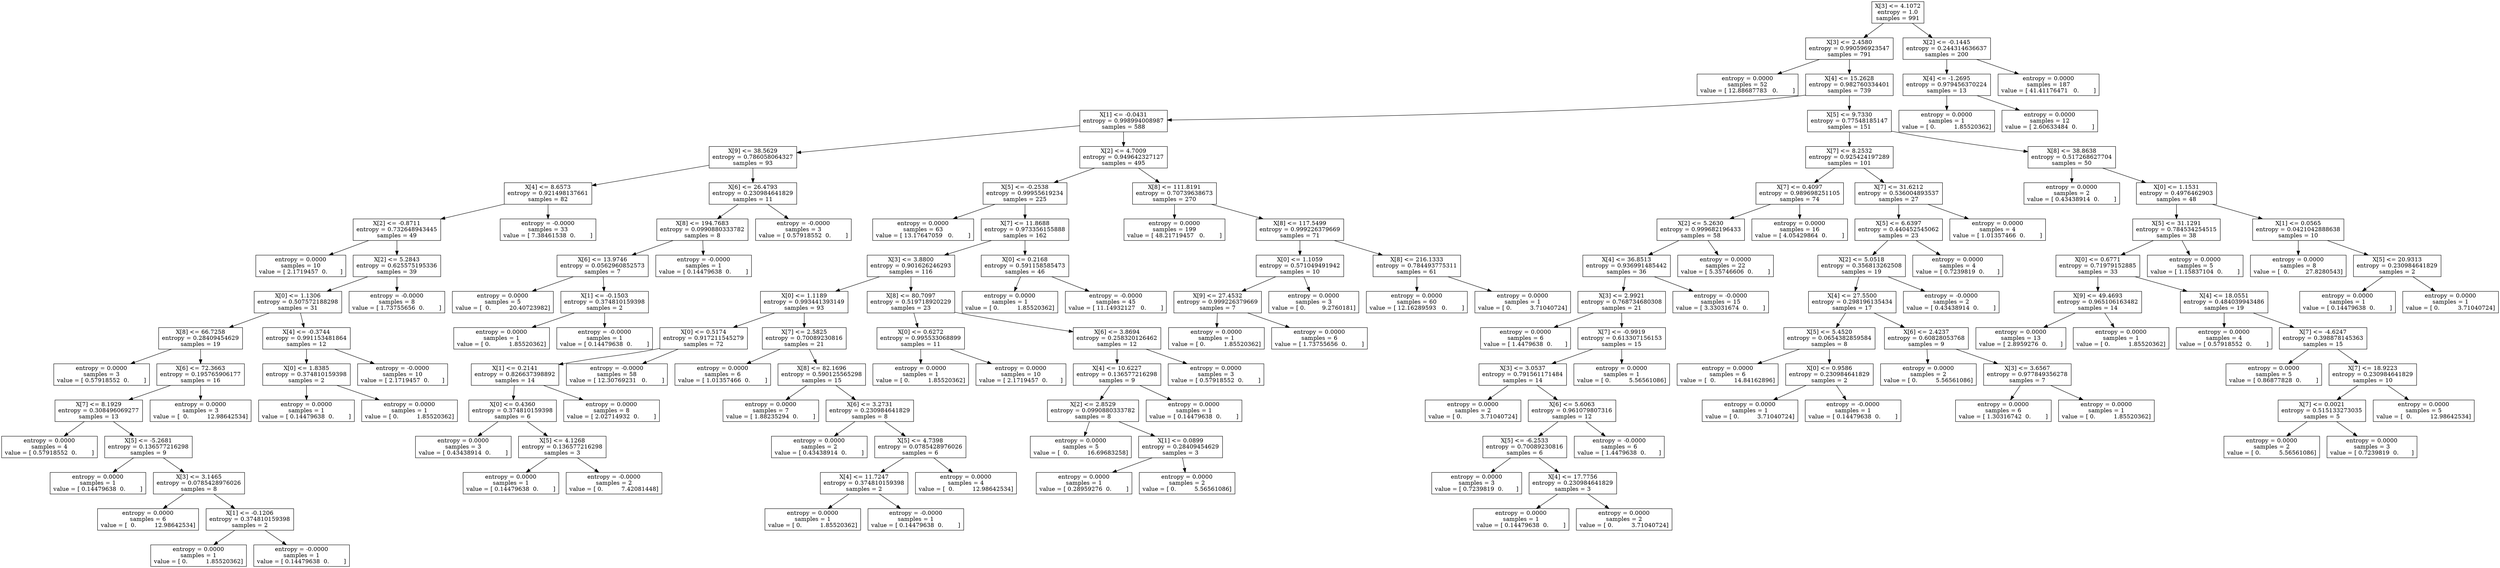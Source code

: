 digraph Tree {
0 [label="X[3] <= 4.1072\nentropy = 1.0\nsamples = 991", shape="box"] ;
1 [label="X[3] <= 2.4580\nentropy = 0.990596923547\nsamples = 791", shape="box"] ;
0 -> 1 ;
2 [label="entropy = 0.0000\nsamples = 52\nvalue = [ 12.88687783   0.        ]", shape="box"] ;
1 -> 2 ;
3 [label="X[4] <= 15.2628\nentropy = 0.982760334401\nsamples = 739", shape="box"] ;
1 -> 3 ;
4 [label="X[1] <= -0.0431\nentropy = 0.998994008987\nsamples = 588", shape="box"] ;
3 -> 4 ;
5 [label="X[9] <= 38.5629\nentropy = 0.786058064327\nsamples = 93", shape="box"] ;
4 -> 5 ;
6 [label="X[4] <= 8.6573\nentropy = 0.921498137661\nsamples = 82", shape="box"] ;
5 -> 6 ;
7 [label="X[2] <= -0.8711\nentropy = 0.732648943445\nsamples = 49", shape="box"] ;
6 -> 7 ;
8 [label="entropy = 0.0000\nsamples = 10\nvalue = [ 2.1719457  0.       ]", shape="box"] ;
7 -> 8 ;
9 [label="X[2] <= 5.2843\nentropy = 0.625575195336\nsamples = 39", shape="box"] ;
7 -> 9 ;
10 [label="X[0] <= 1.1306\nentropy = 0.507572188298\nsamples = 31", shape="box"] ;
9 -> 10 ;
11 [label="X[8] <= 66.7258\nentropy = 0.28409454629\nsamples = 19", shape="box"] ;
10 -> 11 ;
12 [label="entropy = 0.0000\nsamples = 3\nvalue = [ 0.57918552  0.        ]", shape="box"] ;
11 -> 12 ;
13 [label="X[6] <= 72.3663\nentropy = 0.195765906177\nsamples = 16", shape="box"] ;
11 -> 13 ;
14 [label="X[7] <= 8.1929\nentropy = 0.308496069277\nsamples = 13", shape="box"] ;
13 -> 14 ;
15 [label="entropy = 0.0000\nsamples = 4\nvalue = [ 0.57918552  0.        ]", shape="box"] ;
14 -> 15 ;
16 [label="X[5] <= -5.2681\nentropy = 0.136577216298\nsamples = 9", shape="box"] ;
14 -> 16 ;
17 [label="entropy = 0.0000\nsamples = 1\nvalue = [ 0.14479638  0.        ]", shape="box"] ;
16 -> 17 ;
18 [label="X[3] <= 3.1465\nentropy = 0.0785428976026\nsamples = 8", shape="box"] ;
16 -> 18 ;
19 [label="entropy = 0.0000\nsamples = 6\nvalue = [  0.          12.98642534]", shape="box"] ;
18 -> 19 ;
20 [label="X[1] <= -0.1206\nentropy = 0.374810159398\nsamples = 2", shape="box"] ;
18 -> 20 ;
21 [label="entropy = 0.0000\nsamples = 1\nvalue = [ 0.          1.85520362]", shape="box"] ;
20 -> 21 ;
22 [label="entropy = -0.0000\nsamples = 1\nvalue = [ 0.14479638  0.        ]", shape="box"] ;
20 -> 22 ;
23 [label="entropy = 0.0000\nsamples = 3\nvalue = [  0.          12.98642534]", shape="box"] ;
13 -> 23 ;
24 [label="X[4] <= -0.3744\nentropy = 0.991153481864\nsamples = 12", shape="box"] ;
10 -> 24 ;
25 [label="X[0] <= 1.8385\nentropy = 0.374810159398\nsamples = 2", shape="box"] ;
24 -> 25 ;
26 [label="entropy = 0.0000\nsamples = 1\nvalue = [ 0.14479638  0.        ]", shape="box"] ;
25 -> 26 ;
27 [label="entropy = 0.0000\nsamples = 1\nvalue = [ 0.          1.85520362]", shape="box"] ;
25 -> 27 ;
28 [label="entropy = -0.0000\nsamples = 10\nvalue = [ 2.1719457  0.       ]", shape="box"] ;
24 -> 28 ;
29 [label="entropy = -0.0000\nsamples = 8\nvalue = [ 1.73755656  0.        ]", shape="box"] ;
9 -> 29 ;
30 [label="entropy = -0.0000\nsamples = 33\nvalue = [ 7.38461538  0.        ]", shape="box"] ;
6 -> 30 ;
31 [label="X[6] <= 26.4793\nentropy = 0.230984641829\nsamples = 11", shape="box"] ;
5 -> 31 ;
32 [label="X[8] <= 194.7683\nentropy = 0.0990880333782\nsamples = 8", shape="box"] ;
31 -> 32 ;
33 [label="X[6] <= 13.9746\nentropy = 0.0562960852573\nsamples = 7", shape="box"] ;
32 -> 33 ;
34 [label="entropy = 0.0000\nsamples = 5\nvalue = [  0.          20.40723982]", shape="box"] ;
33 -> 34 ;
35 [label="X[1] <= -0.1503\nentropy = 0.374810159398\nsamples = 2", shape="box"] ;
33 -> 35 ;
36 [label="entropy = 0.0000\nsamples = 1\nvalue = [ 0.          1.85520362]", shape="box"] ;
35 -> 36 ;
37 [label="entropy = -0.0000\nsamples = 1\nvalue = [ 0.14479638  0.        ]", shape="box"] ;
35 -> 37 ;
38 [label="entropy = -0.0000\nsamples = 1\nvalue = [ 0.14479638  0.        ]", shape="box"] ;
32 -> 38 ;
39 [label="entropy = -0.0000\nsamples = 3\nvalue = [ 0.57918552  0.        ]", shape="box"] ;
31 -> 39 ;
40 [label="X[2] <= 4.7009\nentropy = 0.949642327127\nsamples = 495", shape="box"] ;
4 -> 40 ;
41 [label="X[5] <= -0.2538\nentropy = 0.99955619234\nsamples = 225", shape="box"] ;
40 -> 41 ;
42 [label="entropy = 0.0000\nsamples = 63\nvalue = [ 13.17647059   0.        ]", shape="box"] ;
41 -> 42 ;
43 [label="X[7] <= 11.8688\nentropy = 0.973356155888\nsamples = 162", shape="box"] ;
41 -> 43 ;
44 [label="X[3] <= 3.8800\nentropy = 0.901626246293\nsamples = 116", shape="box"] ;
43 -> 44 ;
45 [label="X[0] <= 1.1189\nentropy = 0.993441393149\nsamples = 93", shape="box"] ;
44 -> 45 ;
46 [label="X[0] <= 0.5174\nentropy = 0.917211545279\nsamples = 72", shape="box"] ;
45 -> 46 ;
47 [label="X[1] <= 0.2141\nentropy = 0.826637398892\nsamples = 14", shape="box"] ;
46 -> 47 ;
48 [label="X[0] <= 0.4360\nentropy = 0.374810159398\nsamples = 6", shape="box"] ;
47 -> 48 ;
49 [label="entropy = 0.0000\nsamples = 3\nvalue = [ 0.43438914  0.        ]", shape="box"] ;
48 -> 49 ;
50 [label="X[5] <= 4.1268\nentropy = 0.136577216298\nsamples = 3", shape="box"] ;
48 -> 50 ;
51 [label="entropy = 0.0000\nsamples = 1\nvalue = [ 0.14479638  0.        ]", shape="box"] ;
50 -> 51 ;
52 [label="entropy = -0.0000\nsamples = 2\nvalue = [ 0.          7.42081448]", shape="box"] ;
50 -> 52 ;
53 [label="entropy = 0.0000\nsamples = 8\nvalue = [ 2.02714932  0.        ]", shape="box"] ;
47 -> 53 ;
54 [label="entropy = -0.0000\nsamples = 58\nvalue = [ 12.30769231   0.        ]", shape="box"] ;
46 -> 54 ;
55 [label="X[7] <= 2.5825\nentropy = 0.70089230816\nsamples = 21", shape="box"] ;
45 -> 55 ;
56 [label="entropy = 0.0000\nsamples = 6\nvalue = [ 1.01357466  0.        ]", shape="box"] ;
55 -> 56 ;
57 [label="X[8] <= 82.1696\nentropy = 0.590125565298\nsamples = 15", shape="box"] ;
55 -> 57 ;
58 [label="entropy = 0.0000\nsamples = 7\nvalue = [ 1.88235294  0.        ]", shape="box"] ;
57 -> 58 ;
59 [label="X[6] <= 3.2731\nentropy = 0.230984641829\nsamples = 8", shape="box"] ;
57 -> 59 ;
60 [label="entropy = 0.0000\nsamples = 2\nvalue = [ 0.43438914  0.        ]", shape="box"] ;
59 -> 60 ;
61 [label="X[5] <= 4.7398\nentropy = 0.0785428976026\nsamples = 6", shape="box"] ;
59 -> 61 ;
62 [label="X[4] <= 11.7247\nentropy = 0.374810159398\nsamples = 2", shape="box"] ;
61 -> 62 ;
63 [label="entropy = 0.0000\nsamples = 1\nvalue = [ 0.          1.85520362]", shape="box"] ;
62 -> 63 ;
64 [label="entropy = -0.0000\nsamples = 1\nvalue = [ 0.14479638  0.        ]", shape="box"] ;
62 -> 64 ;
65 [label="entropy = 0.0000\nsamples = 4\nvalue = [  0.          12.98642534]", shape="box"] ;
61 -> 65 ;
66 [label="X[8] <= 80.7097\nentropy = 0.519718920229\nsamples = 23", shape="box"] ;
44 -> 66 ;
67 [label="X[0] <= 0.6272\nentropy = 0.995533068899\nsamples = 11", shape="box"] ;
66 -> 67 ;
68 [label="entropy = 0.0000\nsamples = 1\nvalue = [ 0.          1.85520362]", shape="box"] ;
67 -> 68 ;
69 [label="entropy = 0.0000\nsamples = 10\nvalue = [ 2.1719457  0.       ]", shape="box"] ;
67 -> 69 ;
70 [label="X[6] <= 3.8694\nentropy = 0.258320126462\nsamples = 12", shape="box"] ;
66 -> 70 ;
71 [label="X[4] <= 10.6227\nentropy = 0.136577216298\nsamples = 9", shape="box"] ;
70 -> 71 ;
72 [label="X[2] <= 2.8529\nentropy = 0.0990880333782\nsamples = 8", shape="box"] ;
71 -> 72 ;
73 [label="entropy = 0.0000\nsamples = 5\nvalue = [  0.          16.69683258]", shape="box"] ;
72 -> 73 ;
74 [label="X[1] <= 0.0899\nentropy = 0.28409454629\nsamples = 3", shape="box"] ;
72 -> 74 ;
75 [label="entropy = 0.0000\nsamples = 1\nvalue = [ 0.28959276  0.        ]", shape="box"] ;
74 -> 75 ;
76 [label="entropy = 0.0000\nsamples = 2\nvalue = [ 0.          5.56561086]", shape="box"] ;
74 -> 76 ;
77 [label="entropy = 0.0000\nsamples = 1\nvalue = [ 0.14479638  0.        ]", shape="box"] ;
71 -> 77 ;
78 [label="entropy = 0.0000\nsamples = 3\nvalue = [ 0.57918552  0.        ]", shape="box"] ;
70 -> 78 ;
79 [label="X[0] <= 0.2168\nentropy = 0.591158585473\nsamples = 46", shape="box"] ;
43 -> 79 ;
80 [label="entropy = 0.0000\nsamples = 1\nvalue = [ 0.          1.85520362]", shape="box"] ;
79 -> 80 ;
81 [label="entropy = -0.0000\nsamples = 45\nvalue = [ 11.14932127   0.        ]", shape="box"] ;
79 -> 81 ;
82 [label="X[8] <= 111.8191\nentropy = 0.70739638673\nsamples = 270", shape="box"] ;
40 -> 82 ;
83 [label="entropy = 0.0000\nsamples = 199\nvalue = [ 48.21719457   0.        ]", shape="box"] ;
82 -> 83 ;
84 [label="X[8] <= 117.5499\nentropy = 0.999226379669\nsamples = 71", shape="box"] ;
82 -> 84 ;
85 [label="X[0] <= 1.1059\nentropy = 0.571049491942\nsamples = 10", shape="box"] ;
84 -> 85 ;
86 [label="X[9] <= 27.4532\nentropy = 0.999226379669\nsamples = 7", shape="box"] ;
85 -> 86 ;
87 [label="entropy = 0.0000\nsamples = 1\nvalue = [ 0.          1.85520362]", shape="box"] ;
86 -> 87 ;
88 [label="entropy = 0.0000\nsamples = 6\nvalue = [ 1.73755656  0.        ]", shape="box"] ;
86 -> 88 ;
89 [label="entropy = 0.0000\nsamples = 3\nvalue = [ 0.         9.2760181]", shape="box"] ;
85 -> 89 ;
90 [label="X[8] <= 216.1333\nentropy = 0.784493775311\nsamples = 61", shape="box"] ;
84 -> 90 ;
91 [label="entropy = 0.0000\nsamples = 60\nvalue = [ 12.16289593   0.        ]", shape="box"] ;
90 -> 91 ;
92 [label="entropy = 0.0000\nsamples = 1\nvalue = [ 0.          3.71040724]", shape="box"] ;
90 -> 92 ;
93 [label="X[5] <= 9.7330\nentropy = 0.77548185147\nsamples = 151", shape="box"] ;
3 -> 93 ;
94 [label="X[7] <= 8.2532\nentropy = 0.925424197289\nsamples = 101", shape="box"] ;
93 -> 94 ;
95 [label="X[7] <= 0.4097\nentropy = 0.989698251105\nsamples = 74", shape="box"] ;
94 -> 95 ;
96 [label="X[2] <= 5.2630\nentropy = 0.999682196433\nsamples = 58", shape="box"] ;
95 -> 96 ;
97 [label="X[4] <= 36.8513\nentropy = 0.936991485442\nsamples = 36", shape="box"] ;
96 -> 97 ;
98 [label="X[3] <= 2.9921\nentropy = 0.768734680308\nsamples = 21", shape="box"] ;
97 -> 98 ;
99 [label="entropy = 0.0000\nsamples = 6\nvalue = [ 1.4479638  0.       ]", shape="box"] ;
98 -> 99 ;
100 [label="X[7] <= -0.9919\nentropy = 0.613307156153\nsamples = 15", shape="box"] ;
98 -> 100 ;
101 [label="X[3] <= 3.0537\nentropy = 0.791561171484\nsamples = 14", shape="box"] ;
100 -> 101 ;
102 [label="entropy = 0.0000\nsamples = 2\nvalue = [ 0.          3.71040724]", shape="box"] ;
101 -> 102 ;
103 [label="X[6] <= 5.6063\nentropy = 0.961079807316\nsamples = 12", shape="box"] ;
101 -> 103 ;
104 [label="X[5] <= -6.2533\nentropy = 0.70089230816\nsamples = 6", shape="box"] ;
103 -> 104 ;
105 [label="entropy = 0.0000\nsamples = 3\nvalue = [ 0.7239819  0.       ]", shape="box"] ;
104 -> 105 ;
106 [label="X[4] <= 17.7756\nentropy = 0.230984641829\nsamples = 3", shape="box"] ;
104 -> 106 ;
107 [label="entropy = 0.0000\nsamples = 1\nvalue = [ 0.14479638  0.        ]", shape="box"] ;
106 -> 107 ;
108 [label="entropy = 0.0000\nsamples = 2\nvalue = [ 0.          3.71040724]", shape="box"] ;
106 -> 108 ;
109 [label="entropy = -0.0000\nsamples = 6\nvalue = [ 1.4479638  0.       ]", shape="box"] ;
103 -> 109 ;
110 [label="entropy = 0.0000\nsamples = 1\nvalue = [ 0.          5.56561086]", shape="box"] ;
100 -> 110 ;
111 [label="entropy = -0.0000\nsamples = 15\nvalue = [ 3.33031674  0.        ]", shape="box"] ;
97 -> 111 ;
112 [label="entropy = 0.0000\nsamples = 22\nvalue = [ 5.35746606  0.        ]", shape="box"] ;
96 -> 112 ;
113 [label="entropy = 0.0000\nsamples = 16\nvalue = [ 4.05429864  0.        ]", shape="box"] ;
95 -> 113 ;
114 [label="X[7] <= 31.6212\nentropy = 0.536004893537\nsamples = 27", shape="box"] ;
94 -> 114 ;
115 [label="X[5] <= 6.6397\nentropy = 0.440452545062\nsamples = 23", shape="box"] ;
114 -> 115 ;
116 [label="X[2] <= 5.0518\nentropy = 0.356813262508\nsamples = 19", shape="box"] ;
115 -> 116 ;
117 [label="X[4] <= 27.5500\nentropy = 0.298196135434\nsamples = 17", shape="box"] ;
116 -> 117 ;
118 [label="X[5] <= 5.4520\nentropy = 0.0654382859584\nsamples = 8", shape="box"] ;
117 -> 118 ;
119 [label="entropy = 0.0000\nsamples = 6\nvalue = [  0.          14.84162896]", shape="box"] ;
118 -> 119 ;
120 [label="X[0] <= 0.9586\nentropy = 0.230984641829\nsamples = 2", shape="box"] ;
118 -> 120 ;
121 [label="entropy = 0.0000\nsamples = 1\nvalue = [ 0.          3.71040724]", shape="box"] ;
120 -> 121 ;
122 [label="entropy = -0.0000\nsamples = 1\nvalue = [ 0.14479638  0.        ]", shape="box"] ;
120 -> 122 ;
123 [label="X[6] <= 2.4237\nentropy = 0.60828053768\nsamples = 9", shape="box"] ;
117 -> 123 ;
124 [label="entropy = 0.0000\nsamples = 2\nvalue = [ 0.          5.56561086]", shape="box"] ;
123 -> 124 ;
125 [label="X[3] <= 3.6567\nentropy = 0.977849356278\nsamples = 7", shape="box"] ;
123 -> 125 ;
126 [label="entropy = 0.0000\nsamples = 6\nvalue = [ 1.30316742  0.        ]", shape="box"] ;
125 -> 126 ;
127 [label="entropy = 0.0000\nsamples = 1\nvalue = [ 0.          1.85520362]", shape="box"] ;
125 -> 127 ;
128 [label="entropy = -0.0000\nsamples = 2\nvalue = [ 0.43438914  0.        ]", shape="box"] ;
116 -> 128 ;
129 [label="entropy = 0.0000\nsamples = 4\nvalue = [ 0.7239819  0.       ]", shape="box"] ;
115 -> 129 ;
130 [label="entropy = 0.0000\nsamples = 4\nvalue = [ 1.01357466  0.        ]", shape="box"] ;
114 -> 130 ;
131 [label="X[8] <= 38.8638\nentropy = 0.517268627704\nsamples = 50", shape="box"] ;
93 -> 131 ;
132 [label="entropy = 0.0000\nsamples = 2\nvalue = [ 0.43438914  0.        ]", shape="box"] ;
131 -> 132 ;
133 [label="X[0] <= 1.1531\nentropy = 0.4976462903\nsamples = 48", shape="box"] ;
131 -> 133 ;
134 [label="X[5] <= 31.1291\nentropy = 0.784534254515\nsamples = 38", shape="box"] ;
133 -> 134 ;
135 [label="X[0] <= 0.6771\nentropy = 0.71979152885\nsamples = 33", shape="box"] ;
134 -> 135 ;
136 [label="X[9] <= 49.4693\nentropy = 0.965106163482\nsamples = 14", shape="box"] ;
135 -> 136 ;
137 [label="entropy = 0.0000\nsamples = 13\nvalue = [ 2.8959276  0.       ]", shape="box"] ;
136 -> 137 ;
138 [label="entropy = 0.0000\nsamples = 1\nvalue = [ 0.          1.85520362]", shape="box"] ;
136 -> 138 ;
139 [label="X[4] <= 18.0551\nentropy = 0.484039943486\nsamples = 19", shape="box"] ;
135 -> 139 ;
140 [label="entropy = 0.0000\nsamples = 4\nvalue = [ 0.57918552  0.        ]", shape="box"] ;
139 -> 140 ;
141 [label="X[7] <= -4.6247\nentropy = 0.398878145363\nsamples = 15", shape="box"] ;
139 -> 141 ;
142 [label="entropy = 0.0000\nsamples = 5\nvalue = [ 0.86877828  0.        ]", shape="box"] ;
141 -> 142 ;
143 [label="X[7] <= 18.9223\nentropy = 0.230984641829\nsamples = 10", shape="box"] ;
141 -> 143 ;
144 [label="X[7] <= 0.0021\nentropy = 0.515133273035\nsamples = 5", shape="box"] ;
143 -> 144 ;
145 [label="entropy = 0.0000\nsamples = 2\nvalue = [ 0.          5.56561086]", shape="box"] ;
144 -> 145 ;
146 [label="entropy = 0.0000\nsamples = 3\nvalue = [ 0.7239819  0.       ]", shape="box"] ;
144 -> 146 ;
147 [label="entropy = 0.0000\nsamples = 5\nvalue = [  0.          12.98642534]", shape="box"] ;
143 -> 147 ;
148 [label="entropy = 0.0000\nsamples = 5\nvalue = [ 1.15837104  0.        ]", shape="box"] ;
134 -> 148 ;
149 [label="X[1] <= 0.0565\nentropy = 0.0421042888638\nsamples = 10", shape="box"] ;
133 -> 149 ;
150 [label="entropy = 0.0000\nsamples = 8\nvalue = [  0.         27.8280543]", shape="box"] ;
149 -> 150 ;
151 [label="X[5] <= 20.9313\nentropy = 0.230984641829\nsamples = 2", shape="box"] ;
149 -> 151 ;
152 [label="entropy = 0.0000\nsamples = 1\nvalue = [ 0.14479638  0.        ]", shape="box"] ;
151 -> 152 ;
153 [label="entropy = 0.0000\nsamples = 1\nvalue = [ 0.          3.71040724]", shape="box"] ;
151 -> 153 ;
154 [label="X[2] <= -0.1445\nentropy = 0.244314636637\nsamples = 200", shape="box"] ;
0 -> 154 ;
155 [label="X[4] <= -1.2695\nentropy = 0.979456370224\nsamples = 13", shape="box"] ;
154 -> 155 ;
156 [label="entropy = 0.0000\nsamples = 1\nvalue = [ 0.          1.85520362]", shape="box"] ;
155 -> 156 ;
157 [label="entropy = 0.0000\nsamples = 12\nvalue = [ 2.60633484  0.        ]", shape="box"] ;
155 -> 157 ;
158 [label="entropy = 0.0000\nsamples = 187\nvalue = [ 41.41176471   0.        ]", shape="box"] ;
154 -> 158 ;
}
